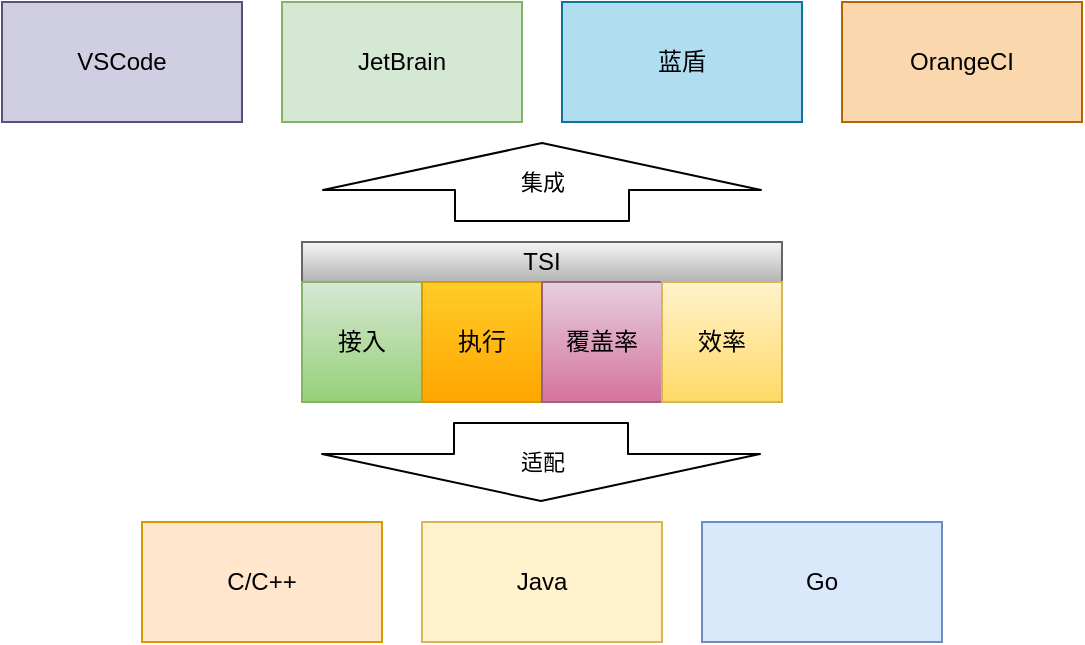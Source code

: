 <mxfile version="14.6.13" type="github">
  <diagram id="50vdpEqHSQIONBBDWfx-" name="Page-1">
    <mxGraphModel dx="1422" dy="795" grid="0" gridSize="10" guides="1" tooltips="1" connect="1" arrows="1" fold="1" page="1" pageScale="1" pageWidth="850" pageHeight="1100" math="0" shadow="0">
      <root>
        <mxCell id="0" />
        <mxCell id="1" parent="0" />
        <mxCell id="6rHVsAR3TMJm0vyoXPqP-4" value="蓝盾" style="rounded=0;whiteSpace=wrap;html=1;fillColor=#b1ddf0;strokeColor=#10739e;" vertex="1" parent="1">
          <mxGeometry x="410" y="190" width="120" height="60" as="geometry" />
        </mxCell>
        <mxCell id="6rHVsAR3TMJm0vyoXPqP-5" value="C/C++" style="rounded=0;whiteSpace=wrap;html=1;fillColor=#ffe6cc;strokeColor=#d79b00;" vertex="1" parent="1">
          <mxGeometry x="200" y="450" width="120" height="60" as="geometry" />
        </mxCell>
        <mxCell id="6rHVsAR3TMJm0vyoXPqP-6" value="Go" style="rounded=0;whiteSpace=wrap;html=1;fillColor=#dae8fc;strokeColor=#6c8ebf;" vertex="1" parent="1">
          <mxGeometry x="480" y="450" width="120" height="60" as="geometry" />
        </mxCell>
        <mxCell id="6rHVsAR3TMJm0vyoXPqP-7" value="JetBrain" style="rounded=0;whiteSpace=wrap;html=1;fillColor=#d5e8d4;strokeColor=#82b366;" vertex="1" parent="1">
          <mxGeometry x="270" y="190" width="120" height="60" as="geometry" />
        </mxCell>
        <mxCell id="6rHVsAR3TMJm0vyoXPqP-8" value="VSCode" style="rounded=0;whiteSpace=wrap;html=1;fillColor=#d0cee2;strokeColor=#56517e;" vertex="1" parent="1">
          <mxGeometry x="130" y="190" width="120" height="60" as="geometry" />
        </mxCell>
        <mxCell id="6rHVsAR3TMJm0vyoXPqP-9" value="OrangeCI" style="rounded=0;whiteSpace=wrap;html=1;fillColor=#fad7ac;strokeColor=#b46504;" vertex="1" parent="1">
          <mxGeometry x="550" y="190" width="120" height="60" as="geometry" />
        </mxCell>
        <mxCell id="6rHVsAR3TMJm0vyoXPqP-10" value="Java" style="rounded=0;whiteSpace=wrap;html=1;fillColor=#fff2cc;strokeColor=#d6b656;" vertex="1" parent="1">
          <mxGeometry x="340" y="450" width="120" height="60" as="geometry" />
        </mxCell>
        <mxCell id="6rHVsAR3TMJm0vyoXPqP-15" value="" style="group;gradientColor=#b3b3b3;fillColor=#f5f5f5;strokeColor=#666666;" vertex="1" connectable="0" parent="1">
          <mxGeometry x="280" y="310" width="240" height="80" as="geometry" />
        </mxCell>
        <mxCell id="6rHVsAR3TMJm0vyoXPqP-2" value="TSI" style="rounded=0;whiteSpace=wrap;html=1;gradientColor=#b3b3b3;fillColor=#f5f5f5;strokeColor=#666666;" vertex="1" parent="6rHVsAR3TMJm0vyoXPqP-15">
          <mxGeometry width="240" height="20" as="geometry" />
        </mxCell>
        <mxCell id="6rHVsAR3TMJm0vyoXPqP-11" value="接入" style="rounded=0;whiteSpace=wrap;html=1;gradientColor=#97d077;fillColor=#d5e8d4;strokeColor=#82b366;" vertex="1" parent="6rHVsAR3TMJm0vyoXPqP-15">
          <mxGeometry y="20" width="60" height="60" as="geometry" />
        </mxCell>
        <mxCell id="6rHVsAR3TMJm0vyoXPqP-12" value="执行" style="rounded=0;whiteSpace=wrap;html=1;gradientColor=#ffa500;fillColor=#ffcd28;strokeColor=#d79b00;" vertex="1" parent="6rHVsAR3TMJm0vyoXPqP-15">
          <mxGeometry x="60" y="20" width="60" height="60" as="geometry" />
        </mxCell>
        <mxCell id="6rHVsAR3TMJm0vyoXPqP-13" value="覆盖率" style="rounded=0;whiteSpace=wrap;html=1;gradientColor=#d5739d;fillColor=#e6d0de;strokeColor=#996185;" vertex="1" parent="6rHVsAR3TMJm0vyoXPqP-15">
          <mxGeometry x="120" y="20" width="60" height="60" as="geometry" />
        </mxCell>
        <mxCell id="6rHVsAR3TMJm0vyoXPqP-14" value="效率" style="rounded=0;whiteSpace=wrap;html=1;gradientColor=#ffd966;fillColor=#fff2cc;strokeColor=#d6b656;" vertex="1" parent="6rHVsAR3TMJm0vyoXPqP-15">
          <mxGeometry x="180" y="20" width="60" height="60" as="geometry" />
        </mxCell>
        <mxCell id="6rHVsAR3TMJm0vyoXPqP-16" value="" style="shape=flexArrow;endArrow=classic;html=1;endWidth=131;endSize=7.5;width=87;" edge="1" parent="1">
          <mxGeometry width="50" height="50" relative="1" as="geometry">
            <mxPoint x="400" y="300" as="sourcePoint" />
            <mxPoint x="400" y="260" as="targetPoint" />
          </mxGeometry>
        </mxCell>
        <mxCell id="6rHVsAR3TMJm0vyoXPqP-17" value="集成" style="edgeLabel;html=1;align=center;verticalAlign=middle;resizable=0;points=[];" vertex="1" connectable="0" parent="6rHVsAR3TMJm0vyoXPqP-16">
          <mxGeometry x="-0.25" y="-23" relative="1" as="geometry">
            <mxPoint x="-23" y="-5" as="offset" />
          </mxGeometry>
        </mxCell>
        <mxCell id="6rHVsAR3TMJm0vyoXPqP-18" value="" style="shape=flexArrow;endArrow=none;html=1;endWidth=131;endSize=7.5;width=87;startArrow=block;endFill=0;startWidth=131;startSize=7.5;" edge="1" parent="1">
          <mxGeometry width="50" height="50" relative="1" as="geometry">
            <mxPoint x="399.5" y="440" as="sourcePoint" />
            <mxPoint x="399.5" y="400" as="targetPoint" />
          </mxGeometry>
        </mxCell>
        <mxCell id="6rHVsAR3TMJm0vyoXPqP-19" value="适配" style="edgeLabel;html=1;align=center;verticalAlign=middle;resizable=0;points=[];" vertex="1" connectable="0" parent="6rHVsAR3TMJm0vyoXPqP-18">
          <mxGeometry x="-0.25" y="-23" relative="1" as="geometry">
            <mxPoint x="-23" y="-5" as="offset" />
          </mxGeometry>
        </mxCell>
      </root>
    </mxGraphModel>
  </diagram>
</mxfile>
